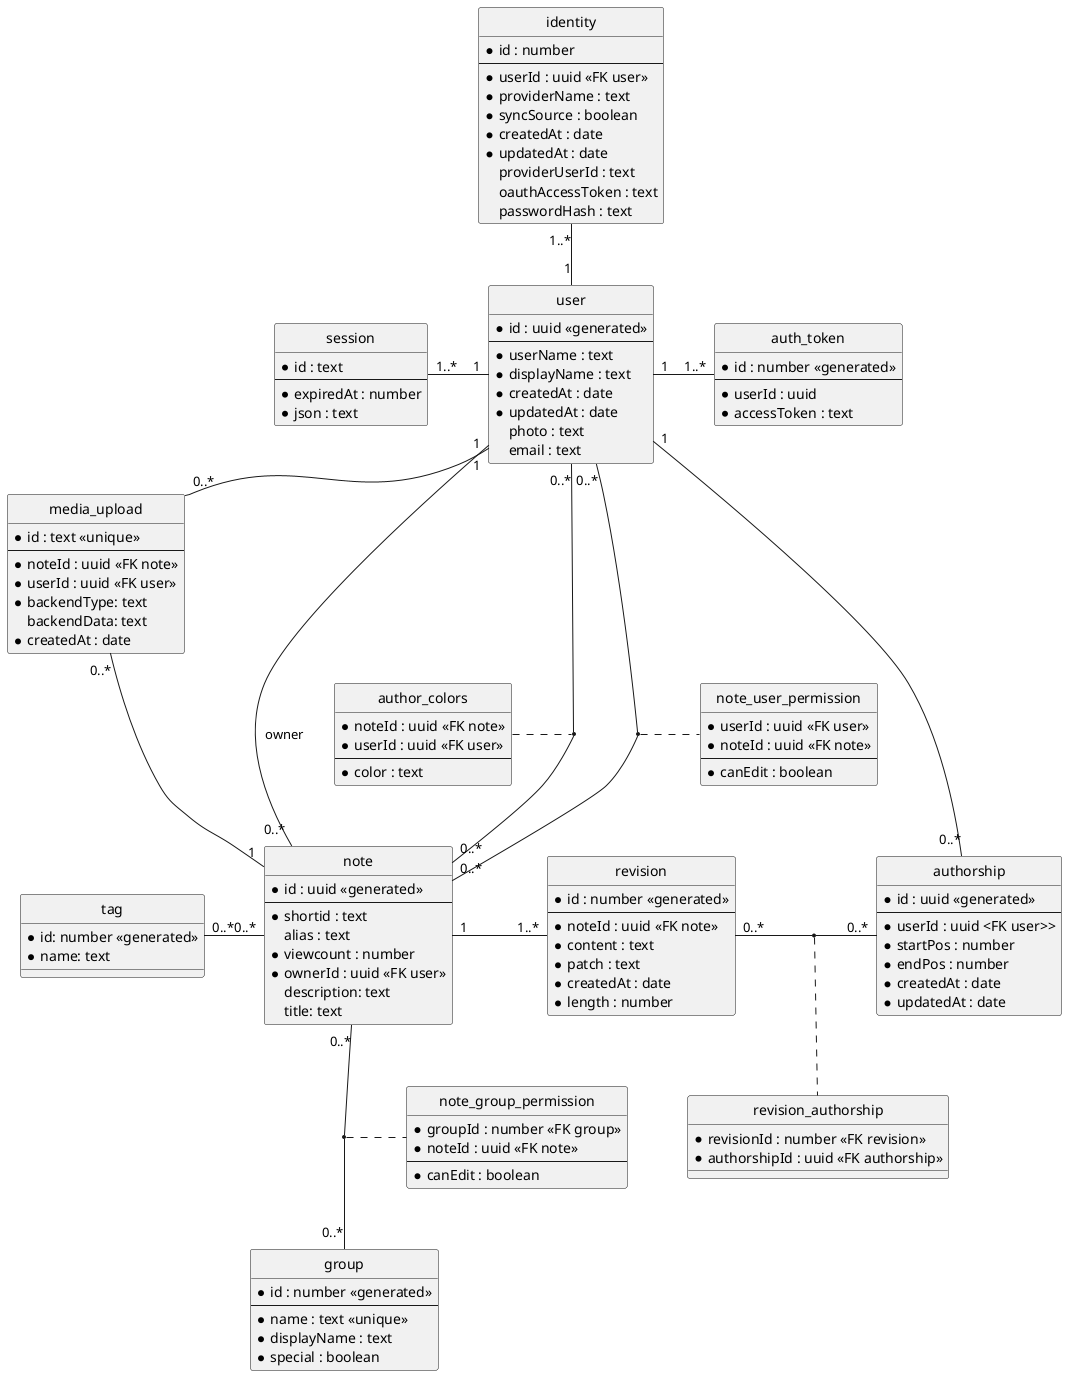 @startuml
hide circle
skinparam nodesep 60

entity "note" {
  *id : uuid <<generated>>
  --
  *shortid : text
  alias : text
  *viewcount : number
  *ownerId : uuid <<FK user>>
  description: text
  title: text
}

entity "user" {
  *id : uuid <<generated>>
  --
  *userName : text
  *displayName : text
  *createdAt : date
  *updatedAt : date
  photo : text
  email : text
}

entity "auth_token"{
  *id : number <<generated>>
  --
  *userId : uuid
  *accessToken : text
}

entity "identity" {
  *id : number
  --
  *userId : uuid <<FK user>>
  ' Identifies the external login provider and is set in the config
  *providerName : text
  *syncSource : boolean
  *createdAt : date
  *updatedAt : date
  ' The unique identifier of a user from the login provider
  providerUserId : text
  ' Token used to access the OAuth provider in the users name. Can be NULL
  oauthAccessToken : text
  ' Password hash. Can be NULL
  passwordHash : text
}

entity "session" {
  *id : text
  --
  *expiredAt : number
  *json : text
}


entity "revision" {
  *id : number <<generated>>
  --
  *noteId : uuid <<FK note>>
  *content : text
  *patch : text
  *createdAt : date
  *length : number
}

entity "authorship" {
  *id : uuid <<generated>>
  --
  *userId : uuid <FK user>>
  *startPos : number
  *endPos : number
  *createdAt : date
  *updatedAt : date
}

entity "revision_authorship" {
  *revisionId : number <<FK revision>>
  *authorshipId : uuid <<FK authorship>>
}

entity "author_colors" {
  *noteId : uuid <<FK note>>
  *userId : uuid <<FK user>>
  --
  *color : text
}


entity "note_user_permission" {
  *userId : uuid <<FK user>>
  *noteId : uuid <<FK note>>
  --
  *canEdit : boolean
}

entity "group" {
  *id : number <<generated>>
  --
  *name : text <<unique>>
  *displayName : text
  ' Is set to denote a special group
  ' Special groups are used to map the old share settings like "everyone can edit"
  ' or "logged in users can view" to the group permission system
  *special : boolean
  }

entity "note_group_permission" {
  *groupId : number <<FK group>>
  *noteId : uuid <<FK note>>
  --
  *canEdit : boolean
}

entity "tag" {
  *id: number <<generated>>
  *name: text
}

entity "media_upload" {
  *id : text <<unique>>
  --
  *noteId : uuid <<FK note>>
  *userId : uuid <<FK user>>
  *backendType: text
  backendData: text
  *createdAt : date
}

user "1" -- "0..*" note: owner
user "1" -u- "1..*" identity
user "1" - "1..*" auth_token
user "1" -l- "1..*" session
user "1" - "0..*" media_upload
user "0..*" -- "0..*" note
user "1" - "0..*" authorship

(user, note) . author_colors

revision "0..*" - "0..*" authorship
(revision, authorship) .. revision_authorship

media_upload "0..*"  -- "1" note
note "1" - "1..*" revision
note "0..*" -l- "0..*" tag
note "0..*" -- "0..*" group

user "0..*" -- "0..*" note
(user, note) . note_user_permission
(note, group) . note_group_permission

@enduml
